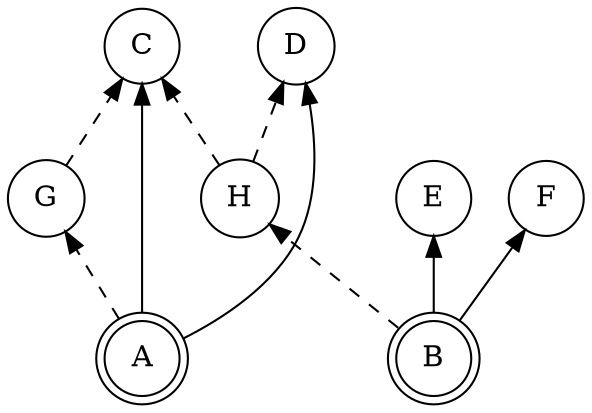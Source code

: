 digraph proj {
rankdir="BT";
node [shape=circle]
edge [style=filled]

  C [label="C"]
  D [label="D"]
  E [label="E"]
  F [label="F"]
  G [label="G"]
  H [label="H"]

subgraph known {
  node [shape=doublecircle]

  A [label="A"]
  B [label="B"]
}

A->C
A->D
B->E
B->F

subgraph path
   {
       edge [style=dashed]

       H->C
       H->D
       A->G
       B->H
       G->C
   }
}



